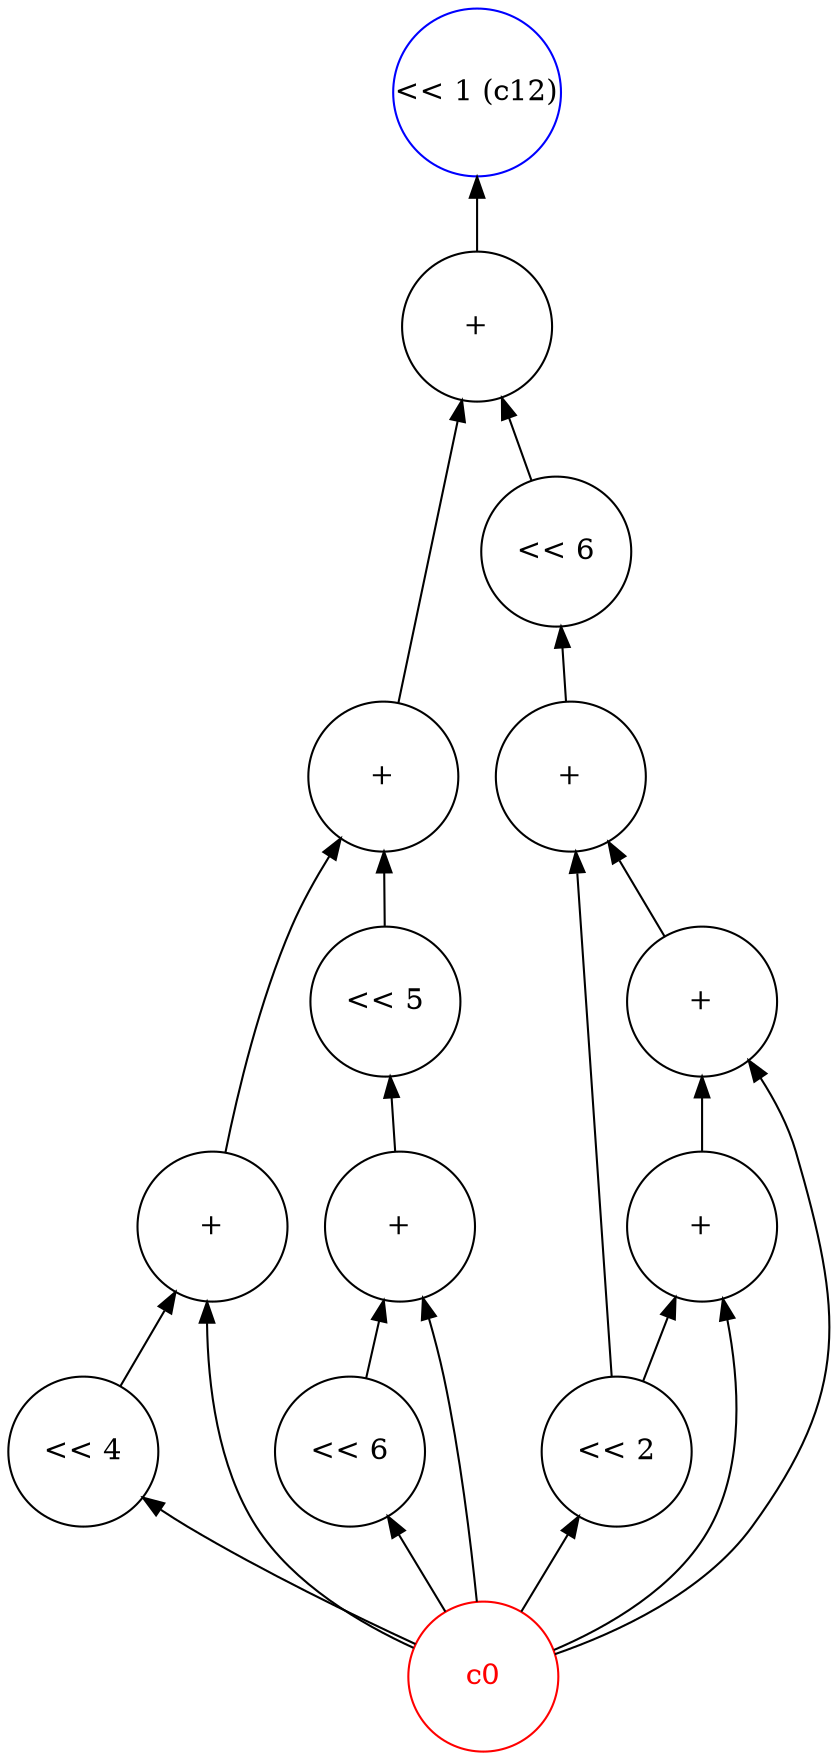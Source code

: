 digraph "gx_kernel" {
node [shape=circle width=1 margin=0]
edge [dir=back]
1 [label="c0" style=solid color=red fontcolor=red]
14 [label="<< 4" style=solid color=black fontcolor=black]
14 -> 1
15 [label="+" style=solid color=black fontcolor=black]
15 -> 1
15 -> 14
4 [label="<< 6" style=solid color=black fontcolor=black]
4 -> 1
17 [label="+" style=solid color=black fontcolor=black]
17 -> 1
17 -> 4
19 [label="<< 5" style=solid color=black fontcolor=black]
19 -> 17
20 [label="+" style=solid color=black fontcolor=black]
20 -> 15
20 -> 19
22 [label="<< 2" style=solid color=black fontcolor=black]
22 -> 1
23 [label="+" style=solid color=black fontcolor=black]
23 -> 1
23 -> 22
27 [label="+" style=solid color=black fontcolor=black]
27 -> 1
27 -> 23
28 [label="+" style=solid color=black fontcolor=black]
28 -> 22
28 -> 27
29 [label="<< 6" style=solid color=black fontcolor=black]
29 -> 28
30 [label="+" style=solid color=black fontcolor=black]
30 -> 20
30 -> 29
31 [label="<< 1 (c12)" style=solid color=blue fontcolor=black]
31 -> 30
}
